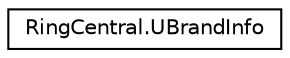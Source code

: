 digraph "Graphical Class Hierarchy"
{
 // LATEX_PDF_SIZE
  edge [fontname="Helvetica",fontsize="10",labelfontname="Helvetica",labelfontsize="10"];
  node [fontname="Helvetica",fontsize="10",shape=record];
  rankdir="LR";
  Node0 [label="RingCentral.UBrandInfo",height=0.2,width=0.4,color="black", fillcolor="white", style="filled",URL="$classRingCentral_1_1UBrandInfo.html",tooltip="Account sub-brand information"];
}
